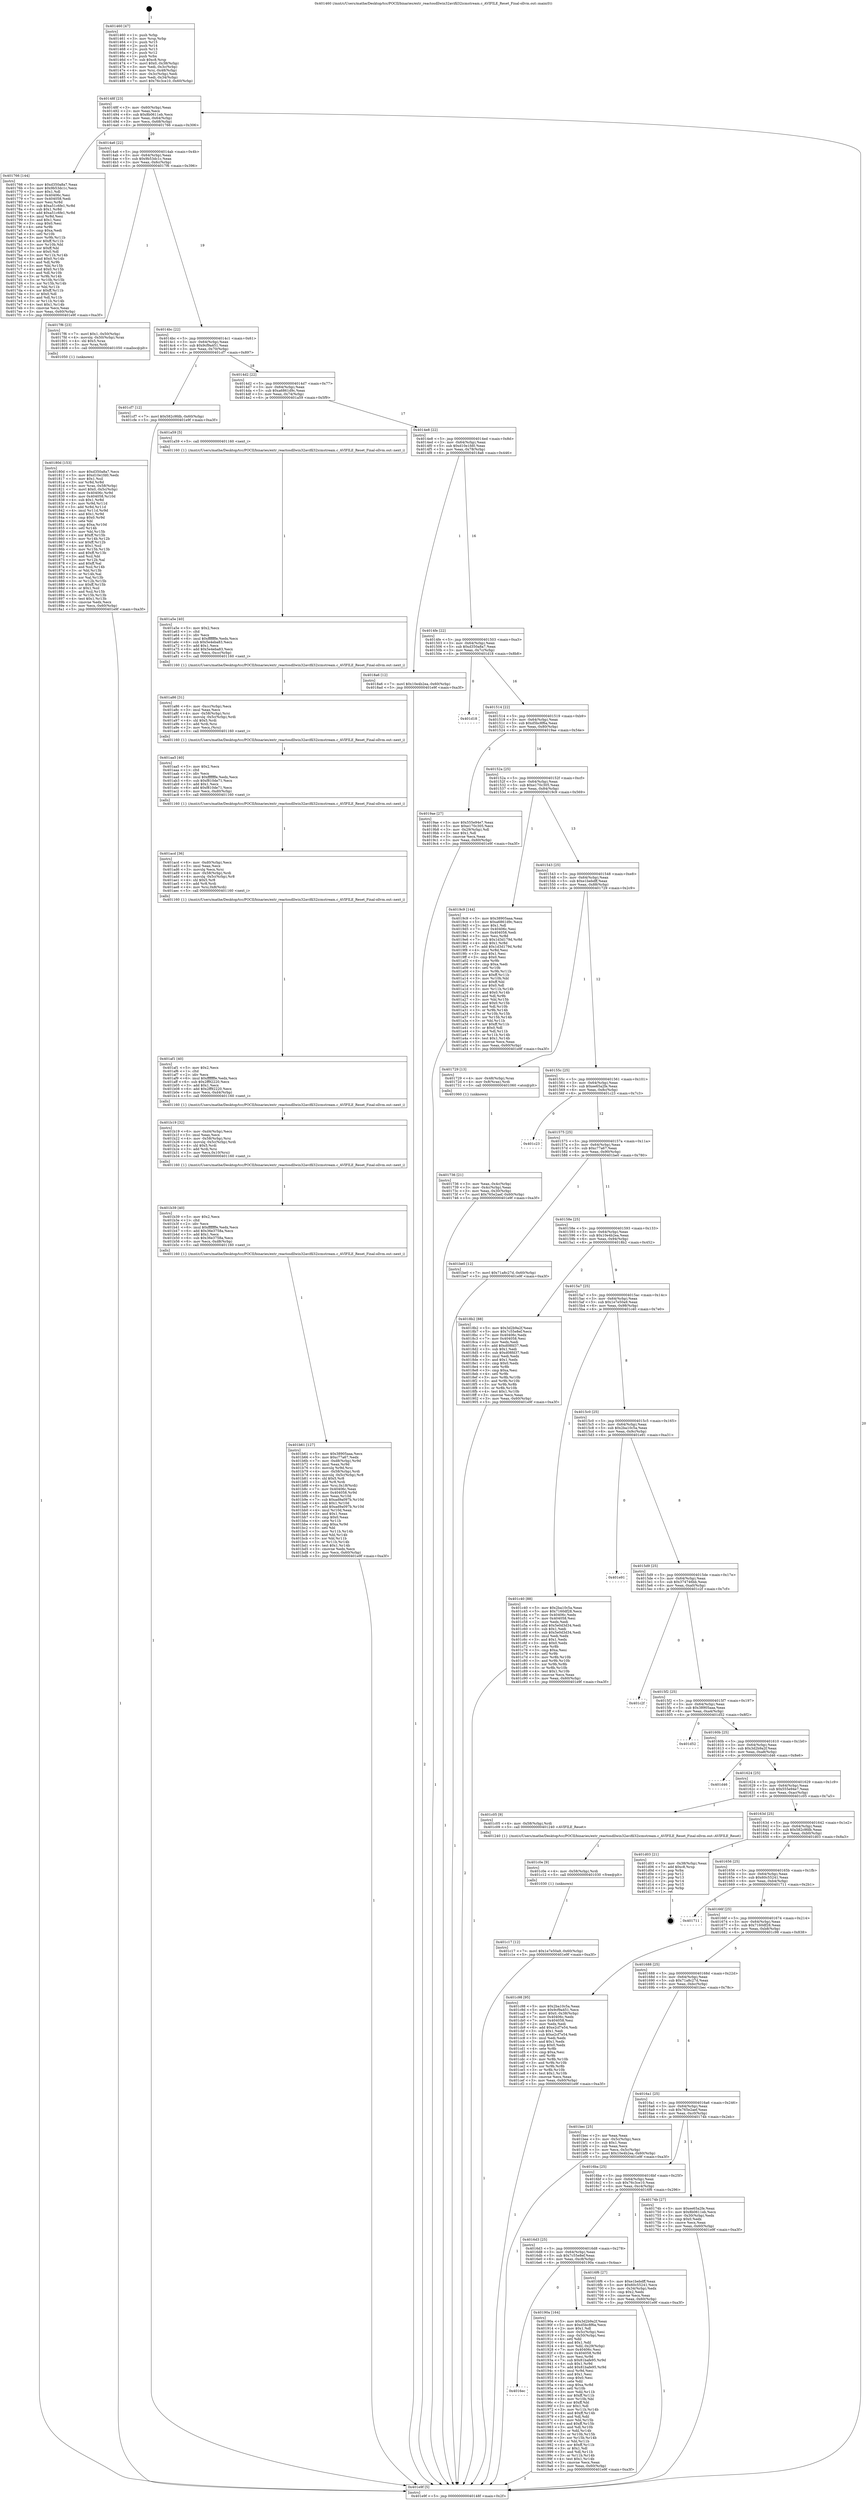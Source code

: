 digraph "0x401460" {
  label = "0x401460 (/mnt/c/Users/mathe/Desktop/tcc/POCII/binaries/extr_reactosdllwin32avifil32icmstream.c_AVIFILE_Reset_Final-ollvm.out::main(0))"
  labelloc = "t"
  node[shape=record]

  Entry [label="",width=0.3,height=0.3,shape=circle,fillcolor=black,style=filled]
  "0x40148f" [label="{
     0x40148f [23]\l
     | [instrs]\l
     &nbsp;&nbsp;0x40148f \<+3\>: mov -0x60(%rbp),%eax\l
     &nbsp;&nbsp;0x401492 \<+2\>: mov %eax,%ecx\l
     &nbsp;&nbsp;0x401494 \<+6\>: sub $0x8b0611eb,%ecx\l
     &nbsp;&nbsp;0x40149a \<+3\>: mov %eax,-0x64(%rbp)\l
     &nbsp;&nbsp;0x40149d \<+3\>: mov %ecx,-0x68(%rbp)\l
     &nbsp;&nbsp;0x4014a0 \<+6\>: je 0000000000401766 \<main+0x306\>\l
  }"]
  "0x401766" [label="{
     0x401766 [144]\l
     | [instrs]\l
     &nbsp;&nbsp;0x401766 \<+5\>: mov $0xd350a8a7,%eax\l
     &nbsp;&nbsp;0x40176b \<+5\>: mov $0x9b53dc1c,%ecx\l
     &nbsp;&nbsp;0x401770 \<+2\>: mov $0x1,%dl\l
     &nbsp;&nbsp;0x401772 \<+7\>: mov 0x40406c,%esi\l
     &nbsp;&nbsp;0x401779 \<+7\>: mov 0x404058,%edi\l
     &nbsp;&nbsp;0x401780 \<+3\>: mov %esi,%r8d\l
     &nbsp;&nbsp;0x401783 \<+7\>: sub $0xa51c6fe1,%r8d\l
     &nbsp;&nbsp;0x40178a \<+4\>: sub $0x1,%r8d\l
     &nbsp;&nbsp;0x40178e \<+7\>: add $0xa51c6fe1,%r8d\l
     &nbsp;&nbsp;0x401795 \<+4\>: imul %r8d,%esi\l
     &nbsp;&nbsp;0x401799 \<+3\>: and $0x1,%esi\l
     &nbsp;&nbsp;0x40179c \<+3\>: cmp $0x0,%esi\l
     &nbsp;&nbsp;0x40179f \<+4\>: sete %r9b\l
     &nbsp;&nbsp;0x4017a3 \<+3\>: cmp $0xa,%edi\l
     &nbsp;&nbsp;0x4017a6 \<+4\>: setl %r10b\l
     &nbsp;&nbsp;0x4017aa \<+3\>: mov %r9b,%r11b\l
     &nbsp;&nbsp;0x4017ad \<+4\>: xor $0xff,%r11b\l
     &nbsp;&nbsp;0x4017b1 \<+3\>: mov %r10b,%bl\l
     &nbsp;&nbsp;0x4017b4 \<+3\>: xor $0xff,%bl\l
     &nbsp;&nbsp;0x4017b7 \<+3\>: xor $0x0,%dl\l
     &nbsp;&nbsp;0x4017ba \<+3\>: mov %r11b,%r14b\l
     &nbsp;&nbsp;0x4017bd \<+4\>: and $0x0,%r14b\l
     &nbsp;&nbsp;0x4017c1 \<+3\>: and %dl,%r9b\l
     &nbsp;&nbsp;0x4017c4 \<+3\>: mov %bl,%r15b\l
     &nbsp;&nbsp;0x4017c7 \<+4\>: and $0x0,%r15b\l
     &nbsp;&nbsp;0x4017cb \<+3\>: and %dl,%r10b\l
     &nbsp;&nbsp;0x4017ce \<+3\>: or %r9b,%r14b\l
     &nbsp;&nbsp;0x4017d1 \<+3\>: or %r10b,%r15b\l
     &nbsp;&nbsp;0x4017d4 \<+3\>: xor %r15b,%r14b\l
     &nbsp;&nbsp;0x4017d7 \<+3\>: or %bl,%r11b\l
     &nbsp;&nbsp;0x4017da \<+4\>: xor $0xff,%r11b\l
     &nbsp;&nbsp;0x4017de \<+3\>: or $0x0,%dl\l
     &nbsp;&nbsp;0x4017e1 \<+3\>: and %dl,%r11b\l
     &nbsp;&nbsp;0x4017e4 \<+3\>: or %r11b,%r14b\l
     &nbsp;&nbsp;0x4017e7 \<+4\>: test $0x1,%r14b\l
     &nbsp;&nbsp;0x4017eb \<+3\>: cmovne %ecx,%eax\l
     &nbsp;&nbsp;0x4017ee \<+3\>: mov %eax,-0x60(%rbp)\l
     &nbsp;&nbsp;0x4017f1 \<+5\>: jmp 0000000000401e9f \<main+0xa3f\>\l
  }"]
  "0x4014a6" [label="{
     0x4014a6 [22]\l
     | [instrs]\l
     &nbsp;&nbsp;0x4014a6 \<+5\>: jmp 00000000004014ab \<main+0x4b\>\l
     &nbsp;&nbsp;0x4014ab \<+3\>: mov -0x64(%rbp),%eax\l
     &nbsp;&nbsp;0x4014ae \<+5\>: sub $0x9b53dc1c,%eax\l
     &nbsp;&nbsp;0x4014b3 \<+3\>: mov %eax,-0x6c(%rbp)\l
     &nbsp;&nbsp;0x4014b6 \<+6\>: je 00000000004017f6 \<main+0x396\>\l
  }"]
  Exit [label="",width=0.3,height=0.3,shape=circle,fillcolor=black,style=filled,peripheries=2]
  "0x4017f6" [label="{
     0x4017f6 [23]\l
     | [instrs]\l
     &nbsp;&nbsp;0x4017f6 \<+7\>: movl $0x1,-0x50(%rbp)\l
     &nbsp;&nbsp;0x4017fd \<+4\>: movslq -0x50(%rbp),%rax\l
     &nbsp;&nbsp;0x401801 \<+4\>: shl $0x5,%rax\l
     &nbsp;&nbsp;0x401805 \<+3\>: mov %rax,%rdi\l
     &nbsp;&nbsp;0x401808 \<+5\>: call 0000000000401050 \<malloc@plt\>\l
     | [calls]\l
     &nbsp;&nbsp;0x401050 \{1\} (unknown)\l
  }"]
  "0x4014bc" [label="{
     0x4014bc [22]\l
     | [instrs]\l
     &nbsp;&nbsp;0x4014bc \<+5\>: jmp 00000000004014c1 \<main+0x61\>\l
     &nbsp;&nbsp;0x4014c1 \<+3\>: mov -0x64(%rbp),%eax\l
     &nbsp;&nbsp;0x4014c4 \<+5\>: sub $0x9cf9a451,%eax\l
     &nbsp;&nbsp;0x4014c9 \<+3\>: mov %eax,-0x70(%rbp)\l
     &nbsp;&nbsp;0x4014cc \<+6\>: je 0000000000401cf7 \<main+0x897\>\l
  }"]
  "0x401c17" [label="{
     0x401c17 [12]\l
     | [instrs]\l
     &nbsp;&nbsp;0x401c17 \<+7\>: movl $0x1e7e50a9,-0x60(%rbp)\l
     &nbsp;&nbsp;0x401c1e \<+5\>: jmp 0000000000401e9f \<main+0xa3f\>\l
  }"]
  "0x401cf7" [label="{
     0x401cf7 [12]\l
     | [instrs]\l
     &nbsp;&nbsp;0x401cf7 \<+7\>: movl $0x582c9fdb,-0x60(%rbp)\l
     &nbsp;&nbsp;0x401cfe \<+5\>: jmp 0000000000401e9f \<main+0xa3f\>\l
  }"]
  "0x4014d2" [label="{
     0x4014d2 [22]\l
     | [instrs]\l
     &nbsp;&nbsp;0x4014d2 \<+5\>: jmp 00000000004014d7 \<main+0x77\>\l
     &nbsp;&nbsp;0x4014d7 \<+3\>: mov -0x64(%rbp),%eax\l
     &nbsp;&nbsp;0x4014da \<+5\>: sub $0xa6861d9c,%eax\l
     &nbsp;&nbsp;0x4014df \<+3\>: mov %eax,-0x74(%rbp)\l
     &nbsp;&nbsp;0x4014e2 \<+6\>: je 0000000000401a59 \<main+0x5f9\>\l
  }"]
  "0x401c0e" [label="{
     0x401c0e [9]\l
     | [instrs]\l
     &nbsp;&nbsp;0x401c0e \<+4\>: mov -0x58(%rbp),%rdi\l
     &nbsp;&nbsp;0x401c12 \<+5\>: call 0000000000401030 \<free@plt\>\l
     | [calls]\l
     &nbsp;&nbsp;0x401030 \{1\} (unknown)\l
  }"]
  "0x401a59" [label="{
     0x401a59 [5]\l
     | [instrs]\l
     &nbsp;&nbsp;0x401a59 \<+5\>: call 0000000000401160 \<next_i\>\l
     | [calls]\l
     &nbsp;&nbsp;0x401160 \{1\} (/mnt/c/Users/mathe/Desktop/tcc/POCII/binaries/extr_reactosdllwin32avifil32icmstream.c_AVIFILE_Reset_Final-ollvm.out::next_i)\l
  }"]
  "0x4014e8" [label="{
     0x4014e8 [22]\l
     | [instrs]\l
     &nbsp;&nbsp;0x4014e8 \<+5\>: jmp 00000000004014ed \<main+0x8d\>\l
     &nbsp;&nbsp;0x4014ed \<+3\>: mov -0x64(%rbp),%eax\l
     &nbsp;&nbsp;0x4014f0 \<+5\>: sub $0xd10e1fd0,%eax\l
     &nbsp;&nbsp;0x4014f5 \<+3\>: mov %eax,-0x78(%rbp)\l
     &nbsp;&nbsp;0x4014f8 \<+6\>: je 00000000004018a6 \<main+0x446\>\l
  }"]
  "0x401b61" [label="{
     0x401b61 [127]\l
     | [instrs]\l
     &nbsp;&nbsp;0x401b61 \<+5\>: mov $0x38905aaa,%ecx\l
     &nbsp;&nbsp;0x401b66 \<+5\>: mov $0xc77a67,%edx\l
     &nbsp;&nbsp;0x401b6b \<+7\>: mov -0xd8(%rbp),%r9d\l
     &nbsp;&nbsp;0x401b72 \<+4\>: imul %eax,%r9d\l
     &nbsp;&nbsp;0x401b76 \<+3\>: movslq %r9d,%rsi\l
     &nbsp;&nbsp;0x401b79 \<+4\>: mov -0x58(%rbp),%rdi\l
     &nbsp;&nbsp;0x401b7d \<+4\>: movslq -0x5c(%rbp),%r8\l
     &nbsp;&nbsp;0x401b81 \<+4\>: shl $0x5,%r8\l
     &nbsp;&nbsp;0x401b85 \<+3\>: add %r8,%rdi\l
     &nbsp;&nbsp;0x401b88 \<+4\>: mov %rsi,0x18(%rdi)\l
     &nbsp;&nbsp;0x401b8c \<+7\>: mov 0x40406c,%eax\l
     &nbsp;&nbsp;0x401b93 \<+8\>: mov 0x404058,%r9d\l
     &nbsp;&nbsp;0x401b9b \<+3\>: mov %eax,%r10d\l
     &nbsp;&nbsp;0x401b9e \<+7\>: sub $0xad9a097b,%r10d\l
     &nbsp;&nbsp;0x401ba5 \<+4\>: sub $0x1,%r10d\l
     &nbsp;&nbsp;0x401ba9 \<+7\>: add $0xad9a097b,%r10d\l
     &nbsp;&nbsp;0x401bb0 \<+4\>: imul %r10d,%eax\l
     &nbsp;&nbsp;0x401bb4 \<+3\>: and $0x1,%eax\l
     &nbsp;&nbsp;0x401bb7 \<+3\>: cmp $0x0,%eax\l
     &nbsp;&nbsp;0x401bba \<+4\>: sete %r11b\l
     &nbsp;&nbsp;0x401bbe \<+4\>: cmp $0xa,%r9d\l
     &nbsp;&nbsp;0x401bc2 \<+3\>: setl %bl\l
     &nbsp;&nbsp;0x401bc5 \<+3\>: mov %r11b,%r14b\l
     &nbsp;&nbsp;0x401bc8 \<+3\>: and %bl,%r14b\l
     &nbsp;&nbsp;0x401bcb \<+3\>: xor %bl,%r11b\l
     &nbsp;&nbsp;0x401bce \<+3\>: or %r11b,%r14b\l
     &nbsp;&nbsp;0x401bd1 \<+4\>: test $0x1,%r14b\l
     &nbsp;&nbsp;0x401bd5 \<+3\>: cmovne %edx,%ecx\l
     &nbsp;&nbsp;0x401bd8 \<+3\>: mov %ecx,-0x60(%rbp)\l
     &nbsp;&nbsp;0x401bdb \<+5\>: jmp 0000000000401e9f \<main+0xa3f\>\l
  }"]
  "0x4018a6" [label="{
     0x4018a6 [12]\l
     | [instrs]\l
     &nbsp;&nbsp;0x4018a6 \<+7\>: movl $0x10e4b2ea,-0x60(%rbp)\l
     &nbsp;&nbsp;0x4018ad \<+5\>: jmp 0000000000401e9f \<main+0xa3f\>\l
  }"]
  "0x4014fe" [label="{
     0x4014fe [22]\l
     | [instrs]\l
     &nbsp;&nbsp;0x4014fe \<+5\>: jmp 0000000000401503 \<main+0xa3\>\l
     &nbsp;&nbsp;0x401503 \<+3\>: mov -0x64(%rbp),%eax\l
     &nbsp;&nbsp;0x401506 \<+5\>: sub $0xd350a8a7,%eax\l
     &nbsp;&nbsp;0x40150b \<+3\>: mov %eax,-0x7c(%rbp)\l
     &nbsp;&nbsp;0x40150e \<+6\>: je 0000000000401d18 \<main+0x8b8\>\l
  }"]
  "0x401b39" [label="{
     0x401b39 [40]\l
     | [instrs]\l
     &nbsp;&nbsp;0x401b39 \<+5\>: mov $0x2,%ecx\l
     &nbsp;&nbsp;0x401b3e \<+1\>: cltd\l
     &nbsp;&nbsp;0x401b3f \<+2\>: idiv %ecx\l
     &nbsp;&nbsp;0x401b41 \<+6\>: imul $0xfffffffe,%edx,%ecx\l
     &nbsp;&nbsp;0x401b47 \<+6\>: add $0x36e3758a,%ecx\l
     &nbsp;&nbsp;0x401b4d \<+3\>: add $0x1,%ecx\l
     &nbsp;&nbsp;0x401b50 \<+6\>: sub $0x36e3758a,%ecx\l
     &nbsp;&nbsp;0x401b56 \<+6\>: mov %ecx,-0xd8(%rbp)\l
     &nbsp;&nbsp;0x401b5c \<+5\>: call 0000000000401160 \<next_i\>\l
     | [calls]\l
     &nbsp;&nbsp;0x401160 \{1\} (/mnt/c/Users/mathe/Desktop/tcc/POCII/binaries/extr_reactosdllwin32avifil32icmstream.c_AVIFILE_Reset_Final-ollvm.out::next_i)\l
  }"]
  "0x401d18" [label="{
     0x401d18\l
  }", style=dashed]
  "0x401514" [label="{
     0x401514 [22]\l
     | [instrs]\l
     &nbsp;&nbsp;0x401514 \<+5\>: jmp 0000000000401519 \<main+0xb9\>\l
     &nbsp;&nbsp;0x401519 \<+3\>: mov -0x64(%rbp),%eax\l
     &nbsp;&nbsp;0x40151c \<+5\>: sub $0xd5bc8f6a,%eax\l
     &nbsp;&nbsp;0x401521 \<+3\>: mov %eax,-0x80(%rbp)\l
     &nbsp;&nbsp;0x401524 \<+6\>: je 00000000004019ae \<main+0x54e\>\l
  }"]
  "0x401b19" [label="{
     0x401b19 [32]\l
     | [instrs]\l
     &nbsp;&nbsp;0x401b19 \<+6\>: mov -0xd4(%rbp),%ecx\l
     &nbsp;&nbsp;0x401b1f \<+3\>: imul %eax,%ecx\l
     &nbsp;&nbsp;0x401b22 \<+4\>: mov -0x58(%rbp),%rsi\l
     &nbsp;&nbsp;0x401b26 \<+4\>: movslq -0x5c(%rbp),%rdi\l
     &nbsp;&nbsp;0x401b2a \<+4\>: shl $0x5,%rdi\l
     &nbsp;&nbsp;0x401b2e \<+3\>: add %rdi,%rsi\l
     &nbsp;&nbsp;0x401b31 \<+3\>: mov %ecx,0x10(%rsi)\l
     &nbsp;&nbsp;0x401b34 \<+5\>: call 0000000000401160 \<next_i\>\l
     | [calls]\l
     &nbsp;&nbsp;0x401160 \{1\} (/mnt/c/Users/mathe/Desktop/tcc/POCII/binaries/extr_reactosdllwin32avifil32icmstream.c_AVIFILE_Reset_Final-ollvm.out::next_i)\l
  }"]
  "0x4019ae" [label="{
     0x4019ae [27]\l
     | [instrs]\l
     &nbsp;&nbsp;0x4019ae \<+5\>: mov $0x555e94e7,%eax\l
     &nbsp;&nbsp;0x4019b3 \<+5\>: mov $0xe170c305,%ecx\l
     &nbsp;&nbsp;0x4019b8 \<+3\>: mov -0x29(%rbp),%dl\l
     &nbsp;&nbsp;0x4019bb \<+3\>: test $0x1,%dl\l
     &nbsp;&nbsp;0x4019be \<+3\>: cmovne %ecx,%eax\l
     &nbsp;&nbsp;0x4019c1 \<+3\>: mov %eax,-0x60(%rbp)\l
     &nbsp;&nbsp;0x4019c4 \<+5\>: jmp 0000000000401e9f \<main+0xa3f\>\l
  }"]
  "0x40152a" [label="{
     0x40152a [25]\l
     | [instrs]\l
     &nbsp;&nbsp;0x40152a \<+5\>: jmp 000000000040152f \<main+0xcf\>\l
     &nbsp;&nbsp;0x40152f \<+3\>: mov -0x64(%rbp),%eax\l
     &nbsp;&nbsp;0x401532 \<+5\>: sub $0xe170c305,%eax\l
     &nbsp;&nbsp;0x401537 \<+6\>: mov %eax,-0x84(%rbp)\l
     &nbsp;&nbsp;0x40153d \<+6\>: je 00000000004019c9 \<main+0x569\>\l
  }"]
  "0x401af1" [label="{
     0x401af1 [40]\l
     | [instrs]\l
     &nbsp;&nbsp;0x401af1 \<+5\>: mov $0x2,%ecx\l
     &nbsp;&nbsp;0x401af6 \<+1\>: cltd\l
     &nbsp;&nbsp;0x401af7 \<+2\>: idiv %ecx\l
     &nbsp;&nbsp;0x401af9 \<+6\>: imul $0xfffffffe,%edx,%ecx\l
     &nbsp;&nbsp;0x401aff \<+6\>: sub $0x2ff92220,%ecx\l
     &nbsp;&nbsp;0x401b05 \<+3\>: add $0x1,%ecx\l
     &nbsp;&nbsp;0x401b08 \<+6\>: add $0x2ff92220,%ecx\l
     &nbsp;&nbsp;0x401b0e \<+6\>: mov %ecx,-0xd4(%rbp)\l
     &nbsp;&nbsp;0x401b14 \<+5\>: call 0000000000401160 \<next_i\>\l
     | [calls]\l
     &nbsp;&nbsp;0x401160 \{1\} (/mnt/c/Users/mathe/Desktop/tcc/POCII/binaries/extr_reactosdllwin32avifil32icmstream.c_AVIFILE_Reset_Final-ollvm.out::next_i)\l
  }"]
  "0x4019c9" [label="{
     0x4019c9 [144]\l
     | [instrs]\l
     &nbsp;&nbsp;0x4019c9 \<+5\>: mov $0x38905aaa,%eax\l
     &nbsp;&nbsp;0x4019ce \<+5\>: mov $0xa6861d9c,%ecx\l
     &nbsp;&nbsp;0x4019d3 \<+2\>: mov $0x1,%dl\l
     &nbsp;&nbsp;0x4019d5 \<+7\>: mov 0x40406c,%esi\l
     &nbsp;&nbsp;0x4019dc \<+7\>: mov 0x404058,%edi\l
     &nbsp;&nbsp;0x4019e3 \<+3\>: mov %esi,%r8d\l
     &nbsp;&nbsp;0x4019e6 \<+7\>: sub $0x1d3d179d,%r8d\l
     &nbsp;&nbsp;0x4019ed \<+4\>: sub $0x1,%r8d\l
     &nbsp;&nbsp;0x4019f1 \<+7\>: add $0x1d3d179d,%r8d\l
     &nbsp;&nbsp;0x4019f8 \<+4\>: imul %r8d,%esi\l
     &nbsp;&nbsp;0x4019fc \<+3\>: and $0x1,%esi\l
     &nbsp;&nbsp;0x4019ff \<+3\>: cmp $0x0,%esi\l
     &nbsp;&nbsp;0x401a02 \<+4\>: sete %r9b\l
     &nbsp;&nbsp;0x401a06 \<+3\>: cmp $0xa,%edi\l
     &nbsp;&nbsp;0x401a09 \<+4\>: setl %r10b\l
     &nbsp;&nbsp;0x401a0d \<+3\>: mov %r9b,%r11b\l
     &nbsp;&nbsp;0x401a10 \<+4\>: xor $0xff,%r11b\l
     &nbsp;&nbsp;0x401a14 \<+3\>: mov %r10b,%bl\l
     &nbsp;&nbsp;0x401a17 \<+3\>: xor $0xff,%bl\l
     &nbsp;&nbsp;0x401a1a \<+3\>: xor $0x0,%dl\l
     &nbsp;&nbsp;0x401a1d \<+3\>: mov %r11b,%r14b\l
     &nbsp;&nbsp;0x401a20 \<+4\>: and $0x0,%r14b\l
     &nbsp;&nbsp;0x401a24 \<+3\>: and %dl,%r9b\l
     &nbsp;&nbsp;0x401a27 \<+3\>: mov %bl,%r15b\l
     &nbsp;&nbsp;0x401a2a \<+4\>: and $0x0,%r15b\l
     &nbsp;&nbsp;0x401a2e \<+3\>: and %dl,%r10b\l
     &nbsp;&nbsp;0x401a31 \<+3\>: or %r9b,%r14b\l
     &nbsp;&nbsp;0x401a34 \<+3\>: or %r10b,%r15b\l
     &nbsp;&nbsp;0x401a37 \<+3\>: xor %r15b,%r14b\l
     &nbsp;&nbsp;0x401a3a \<+3\>: or %bl,%r11b\l
     &nbsp;&nbsp;0x401a3d \<+4\>: xor $0xff,%r11b\l
     &nbsp;&nbsp;0x401a41 \<+3\>: or $0x0,%dl\l
     &nbsp;&nbsp;0x401a44 \<+3\>: and %dl,%r11b\l
     &nbsp;&nbsp;0x401a47 \<+3\>: or %r11b,%r14b\l
     &nbsp;&nbsp;0x401a4a \<+4\>: test $0x1,%r14b\l
     &nbsp;&nbsp;0x401a4e \<+3\>: cmovne %ecx,%eax\l
     &nbsp;&nbsp;0x401a51 \<+3\>: mov %eax,-0x60(%rbp)\l
     &nbsp;&nbsp;0x401a54 \<+5\>: jmp 0000000000401e9f \<main+0xa3f\>\l
  }"]
  "0x401543" [label="{
     0x401543 [25]\l
     | [instrs]\l
     &nbsp;&nbsp;0x401543 \<+5\>: jmp 0000000000401548 \<main+0xe8\>\l
     &nbsp;&nbsp;0x401548 \<+3\>: mov -0x64(%rbp),%eax\l
     &nbsp;&nbsp;0x40154b \<+5\>: sub $0xe1bebdff,%eax\l
     &nbsp;&nbsp;0x401550 \<+6\>: mov %eax,-0x88(%rbp)\l
     &nbsp;&nbsp;0x401556 \<+6\>: je 0000000000401729 \<main+0x2c9\>\l
  }"]
  "0x401acd" [label="{
     0x401acd [36]\l
     | [instrs]\l
     &nbsp;&nbsp;0x401acd \<+6\>: mov -0xd0(%rbp),%ecx\l
     &nbsp;&nbsp;0x401ad3 \<+3\>: imul %eax,%ecx\l
     &nbsp;&nbsp;0x401ad6 \<+3\>: movslq %ecx,%rsi\l
     &nbsp;&nbsp;0x401ad9 \<+4\>: mov -0x58(%rbp),%rdi\l
     &nbsp;&nbsp;0x401add \<+4\>: movslq -0x5c(%rbp),%r8\l
     &nbsp;&nbsp;0x401ae1 \<+4\>: shl $0x5,%r8\l
     &nbsp;&nbsp;0x401ae5 \<+3\>: add %r8,%rdi\l
     &nbsp;&nbsp;0x401ae8 \<+4\>: mov %rsi,0x8(%rdi)\l
     &nbsp;&nbsp;0x401aec \<+5\>: call 0000000000401160 \<next_i\>\l
     | [calls]\l
     &nbsp;&nbsp;0x401160 \{1\} (/mnt/c/Users/mathe/Desktop/tcc/POCII/binaries/extr_reactosdllwin32avifil32icmstream.c_AVIFILE_Reset_Final-ollvm.out::next_i)\l
  }"]
  "0x401729" [label="{
     0x401729 [13]\l
     | [instrs]\l
     &nbsp;&nbsp;0x401729 \<+4\>: mov -0x48(%rbp),%rax\l
     &nbsp;&nbsp;0x40172d \<+4\>: mov 0x8(%rax),%rdi\l
     &nbsp;&nbsp;0x401731 \<+5\>: call 0000000000401060 \<atoi@plt\>\l
     | [calls]\l
     &nbsp;&nbsp;0x401060 \{1\} (unknown)\l
  }"]
  "0x40155c" [label="{
     0x40155c [25]\l
     | [instrs]\l
     &nbsp;&nbsp;0x40155c \<+5\>: jmp 0000000000401561 \<main+0x101\>\l
     &nbsp;&nbsp;0x401561 \<+3\>: mov -0x64(%rbp),%eax\l
     &nbsp;&nbsp;0x401564 \<+5\>: sub $0xee65a2fe,%eax\l
     &nbsp;&nbsp;0x401569 \<+6\>: mov %eax,-0x8c(%rbp)\l
     &nbsp;&nbsp;0x40156f \<+6\>: je 0000000000401c23 \<main+0x7c3\>\l
  }"]
  "0x401aa5" [label="{
     0x401aa5 [40]\l
     | [instrs]\l
     &nbsp;&nbsp;0x401aa5 \<+5\>: mov $0x2,%ecx\l
     &nbsp;&nbsp;0x401aaa \<+1\>: cltd\l
     &nbsp;&nbsp;0x401aab \<+2\>: idiv %ecx\l
     &nbsp;&nbsp;0x401aad \<+6\>: imul $0xfffffffe,%edx,%ecx\l
     &nbsp;&nbsp;0x401ab3 \<+6\>: sub $0xf810de71,%ecx\l
     &nbsp;&nbsp;0x401ab9 \<+3\>: add $0x1,%ecx\l
     &nbsp;&nbsp;0x401abc \<+6\>: add $0xf810de71,%ecx\l
     &nbsp;&nbsp;0x401ac2 \<+6\>: mov %ecx,-0xd0(%rbp)\l
     &nbsp;&nbsp;0x401ac8 \<+5\>: call 0000000000401160 \<next_i\>\l
     | [calls]\l
     &nbsp;&nbsp;0x401160 \{1\} (/mnt/c/Users/mathe/Desktop/tcc/POCII/binaries/extr_reactosdllwin32avifil32icmstream.c_AVIFILE_Reset_Final-ollvm.out::next_i)\l
  }"]
  "0x401c23" [label="{
     0x401c23\l
  }", style=dashed]
  "0x401575" [label="{
     0x401575 [25]\l
     | [instrs]\l
     &nbsp;&nbsp;0x401575 \<+5\>: jmp 000000000040157a \<main+0x11a\>\l
     &nbsp;&nbsp;0x40157a \<+3\>: mov -0x64(%rbp),%eax\l
     &nbsp;&nbsp;0x40157d \<+5\>: sub $0xc77a67,%eax\l
     &nbsp;&nbsp;0x401582 \<+6\>: mov %eax,-0x90(%rbp)\l
     &nbsp;&nbsp;0x401588 \<+6\>: je 0000000000401be0 \<main+0x780\>\l
  }"]
  "0x401a86" [label="{
     0x401a86 [31]\l
     | [instrs]\l
     &nbsp;&nbsp;0x401a86 \<+6\>: mov -0xcc(%rbp),%ecx\l
     &nbsp;&nbsp;0x401a8c \<+3\>: imul %eax,%ecx\l
     &nbsp;&nbsp;0x401a8f \<+4\>: mov -0x58(%rbp),%rsi\l
     &nbsp;&nbsp;0x401a93 \<+4\>: movslq -0x5c(%rbp),%rdi\l
     &nbsp;&nbsp;0x401a97 \<+4\>: shl $0x5,%rdi\l
     &nbsp;&nbsp;0x401a9b \<+3\>: add %rdi,%rsi\l
     &nbsp;&nbsp;0x401a9e \<+2\>: mov %ecx,(%rsi)\l
     &nbsp;&nbsp;0x401aa0 \<+5\>: call 0000000000401160 \<next_i\>\l
     | [calls]\l
     &nbsp;&nbsp;0x401160 \{1\} (/mnt/c/Users/mathe/Desktop/tcc/POCII/binaries/extr_reactosdllwin32avifil32icmstream.c_AVIFILE_Reset_Final-ollvm.out::next_i)\l
  }"]
  "0x401be0" [label="{
     0x401be0 [12]\l
     | [instrs]\l
     &nbsp;&nbsp;0x401be0 \<+7\>: movl $0x71a8c27d,-0x60(%rbp)\l
     &nbsp;&nbsp;0x401be7 \<+5\>: jmp 0000000000401e9f \<main+0xa3f\>\l
  }"]
  "0x40158e" [label="{
     0x40158e [25]\l
     | [instrs]\l
     &nbsp;&nbsp;0x40158e \<+5\>: jmp 0000000000401593 \<main+0x133\>\l
     &nbsp;&nbsp;0x401593 \<+3\>: mov -0x64(%rbp),%eax\l
     &nbsp;&nbsp;0x401596 \<+5\>: sub $0x10e4b2ea,%eax\l
     &nbsp;&nbsp;0x40159b \<+6\>: mov %eax,-0x94(%rbp)\l
     &nbsp;&nbsp;0x4015a1 \<+6\>: je 00000000004018b2 \<main+0x452\>\l
  }"]
  "0x401a5e" [label="{
     0x401a5e [40]\l
     | [instrs]\l
     &nbsp;&nbsp;0x401a5e \<+5\>: mov $0x2,%ecx\l
     &nbsp;&nbsp;0x401a63 \<+1\>: cltd\l
     &nbsp;&nbsp;0x401a64 \<+2\>: idiv %ecx\l
     &nbsp;&nbsp;0x401a66 \<+6\>: imul $0xfffffffe,%edx,%ecx\l
     &nbsp;&nbsp;0x401a6c \<+6\>: sub $0x5e4eba83,%ecx\l
     &nbsp;&nbsp;0x401a72 \<+3\>: add $0x1,%ecx\l
     &nbsp;&nbsp;0x401a75 \<+6\>: add $0x5e4eba83,%ecx\l
     &nbsp;&nbsp;0x401a7b \<+6\>: mov %ecx,-0xcc(%rbp)\l
     &nbsp;&nbsp;0x401a81 \<+5\>: call 0000000000401160 \<next_i\>\l
     | [calls]\l
     &nbsp;&nbsp;0x401160 \{1\} (/mnt/c/Users/mathe/Desktop/tcc/POCII/binaries/extr_reactosdllwin32avifil32icmstream.c_AVIFILE_Reset_Final-ollvm.out::next_i)\l
  }"]
  "0x4018b2" [label="{
     0x4018b2 [88]\l
     | [instrs]\l
     &nbsp;&nbsp;0x4018b2 \<+5\>: mov $0x3d2b9a2f,%eax\l
     &nbsp;&nbsp;0x4018b7 \<+5\>: mov $0x7c55e8ef,%ecx\l
     &nbsp;&nbsp;0x4018bc \<+7\>: mov 0x40406c,%edx\l
     &nbsp;&nbsp;0x4018c3 \<+7\>: mov 0x404058,%esi\l
     &nbsp;&nbsp;0x4018ca \<+2\>: mov %edx,%edi\l
     &nbsp;&nbsp;0x4018cc \<+6\>: add $0xd08fd37,%edi\l
     &nbsp;&nbsp;0x4018d2 \<+3\>: sub $0x1,%edi\l
     &nbsp;&nbsp;0x4018d5 \<+6\>: sub $0xd08fd37,%edi\l
     &nbsp;&nbsp;0x4018db \<+3\>: imul %edi,%edx\l
     &nbsp;&nbsp;0x4018de \<+3\>: and $0x1,%edx\l
     &nbsp;&nbsp;0x4018e1 \<+3\>: cmp $0x0,%edx\l
     &nbsp;&nbsp;0x4018e4 \<+4\>: sete %r8b\l
     &nbsp;&nbsp;0x4018e8 \<+3\>: cmp $0xa,%esi\l
     &nbsp;&nbsp;0x4018eb \<+4\>: setl %r9b\l
     &nbsp;&nbsp;0x4018ef \<+3\>: mov %r8b,%r10b\l
     &nbsp;&nbsp;0x4018f2 \<+3\>: and %r9b,%r10b\l
     &nbsp;&nbsp;0x4018f5 \<+3\>: xor %r9b,%r8b\l
     &nbsp;&nbsp;0x4018f8 \<+3\>: or %r8b,%r10b\l
     &nbsp;&nbsp;0x4018fb \<+4\>: test $0x1,%r10b\l
     &nbsp;&nbsp;0x4018ff \<+3\>: cmovne %ecx,%eax\l
     &nbsp;&nbsp;0x401902 \<+3\>: mov %eax,-0x60(%rbp)\l
     &nbsp;&nbsp;0x401905 \<+5\>: jmp 0000000000401e9f \<main+0xa3f\>\l
  }"]
  "0x4015a7" [label="{
     0x4015a7 [25]\l
     | [instrs]\l
     &nbsp;&nbsp;0x4015a7 \<+5\>: jmp 00000000004015ac \<main+0x14c\>\l
     &nbsp;&nbsp;0x4015ac \<+3\>: mov -0x64(%rbp),%eax\l
     &nbsp;&nbsp;0x4015af \<+5\>: sub $0x1e7e50a9,%eax\l
     &nbsp;&nbsp;0x4015b4 \<+6\>: mov %eax,-0x98(%rbp)\l
     &nbsp;&nbsp;0x4015ba \<+6\>: je 0000000000401c40 \<main+0x7e0\>\l
  }"]
  "0x4016ec" [label="{
     0x4016ec\l
  }", style=dashed]
  "0x401c40" [label="{
     0x401c40 [88]\l
     | [instrs]\l
     &nbsp;&nbsp;0x401c40 \<+5\>: mov $0x2ba10c5a,%eax\l
     &nbsp;&nbsp;0x401c45 \<+5\>: mov $0x7160df28,%ecx\l
     &nbsp;&nbsp;0x401c4a \<+7\>: mov 0x40406c,%edx\l
     &nbsp;&nbsp;0x401c51 \<+7\>: mov 0x404058,%esi\l
     &nbsp;&nbsp;0x401c58 \<+2\>: mov %edx,%edi\l
     &nbsp;&nbsp;0x401c5a \<+6\>: add $0x5e0d3d34,%edi\l
     &nbsp;&nbsp;0x401c60 \<+3\>: sub $0x1,%edi\l
     &nbsp;&nbsp;0x401c63 \<+6\>: sub $0x5e0d3d34,%edi\l
     &nbsp;&nbsp;0x401c69 \<+3\>: imul %edi,%edx\l
     &nbsp;&nbsp;0x401c6c \<+3\>: and $0x1,%edx\l
     &nbsp;&nbsp;0x401c6f \<+3\>: cmp $0x0,%edx\l
     &nbsp;&nbsp;0x401c72 \<+4\>: sete %r8b\l
     &nbsp;&nbsp;0x401c76 \<+3\>: cmp $0xa,%esi\l
     &nbsp;&nbsp;0x401c79 \<+4\>: setl %r9b\l
     &nbsp;&nbsp;0x401c7d \<+3\>: mov %r8b,%r10b\l
     &nbsp;&nbsp;0x401c80 \<+3\>: and %r9b,%r10b\l
     &nbsp;&nbsp;0x401c83 \<+3\>: xor %r9b,%r8b\l
     &nbsp;&nbsp;0x401c86 \<+3\>: or %r8b,%r10b\l
     &nbsp;&nbsp;0x401c89 \<+4\>: test $0x1,%r10b\l
     &nbsp;&nbsp;0x401c8d \<+3\>: cmovne %ecx,%eax\l
     &nbsp;&nbsp;0x401c90 \<+3\>: mov %eax,-0x60(%rbp)\l
     &nbsp;&nbsp;0x401c93 \<+5\>: jmp 0000000000401e9f \<main+0xa3f\>\l
  }"]
  "0x4015c0" [label="{
     0x4015c0 [25]\l
     | [instrs]\l
     &nbsp;&nbsp;0x4015c0 \<+5\>: jmp 00000000004015c5 \<main+0x165\>\l
     &nbsp;&nbsp;0x4015c5 \<+3\>: mov -0x64(%rbp),%eax\l
     &nbsp;&nbsp;0x4015c8 \<+5\>: sub $0x2ba10c5a,%eax\l
     &nbsp;&nbsp;0x4015cd \<+6\>: mov %eax,-0x9c(%rbp)\l
     &nbsp;&nbsp;0x4015d3 \<+6\>: je 0000000000401e91 \<main+0xa31\>\l
  }"]
  "0x40190a" [label="{
     0x40190a [164]\l
     | [instrs]\l
     &nbsp;&nbsp;0x40190a \<+5\>: mov $0x3d2b9a2f,%eax\l
     &nbsp;&nbsp;0x40190f \<+5\>: mov $0xd5bc8f6a,%ecx\l
     &nbsp;&nbsp;0x401914 \<+2\>: mov $0x1,%dl\l
     &nbsp;&nbsp;0x401916 \<+3\>: mov -0x5c(%rbp),%esi\l
     &nbsp;&nbsp;0x401919 \<+3\>: cmp -0x50(%rbp),%esi\l
     &nbsp;&nbsp;0x40191c \<+4\>: setl %dil\l
     &nbsp;&nbsp;0x401920 \<+4\>: and $0x1,%dil\l
     &nbsp;&nbsp;0x401924 \<+4\>: mov %dil,-0x29(%rbp)\l
     &nbsp;&nbsp;0x401928 \<+7\>: mov 0x40406c,%esi\l
     &nbsp;&nbsp;0x40192f \<+8\>: mov 0x404058,%r8d\l
     &nbsp;&nbsp;0x401937 \<+3\>: mov %esi,%r9d\l
     &nbsp;&nbsp;0x40193a \<+7\>: sub $0x81bafe95,%r9d\l
     &nbsp;&nbsp;0x401941 \<+4\>: sub $0x1,%r9d\l
     &nbsp;&nbsp;0x401945 \<+7\>: add $0x81bafe95,%r9d\l
     &nbsp;&nbsp;0x40194c \<+4\>: imul %r9d,%esi\l
     &nbsp;&nbsp;0x401950 \<+3\>: and $0x1,%esi\l
     &nbsp;&nbsp;0x401953 \<+3\>: cmp $0x0,%esi\l
     &nbsp;&nbsp;0x401956 \<+4\>: sete %dil\l
     &nbsp;&nbsp;0x40195a \<+4\>: cmp $0xa,%r8d\l
     &nbsp;&nbsp;0x40195e \<+4\>: setl %r10b\l
     &nbsp;&nbsp;0x401962 \<+3\>: mov %dil,%r11b\l
     &nbsp;&nbsp;0x401965 \<+4\>: xor $0xff,%r11b\l
     &nbsp;&nbsp;0x401969 \<+3\>: mov %r10b,%bl\l
     &nbsp;&nbsp;0x40196c \<+3\>: xor $0xff,%bl\l
     &nbsp;&nbsp;0x40196f \<+3\>: xor $0x1,%dl\l
     &nbsp;&nbsp;0x401972 \<+3\>: mov %r11b,%r14b\l
     &nbsp;&nbsp;0x401975 \<+4\>: and $0xff,%r14b\l
     &nbsp;&nbsp;0x401979 \<+3\>: and %dl,%dil\l
     &nbsp;&nbsp;0x40197c \<+3\>: mov %bl,%r15b\l
     &nbsp;&nbsp;0x40197f \<+4\>: and $0xff,%r15b\l
     &nbsp;&nbsp;0x401983 \<+3\>: and %dl,%r10b\l
     &nbsp;&nbsp;0x401986 \<+3\>: or %dil,%r14b\l
     &nbsp;&nbsp;0x401989 \<+3\>: or %r10b,%r15b\l
     &nbsp;&nbsp;0x40198c \<+3\>: xor %r15b,%r14b\l
     &nbsp;&nbsp;0x40198f \<+3\>: or %bl,%r11b\l
     &nbsp;&nbsp;0x401992 \<+4\>: xor $0xff,%r11b\l
     &nbsp;&nbsp;0x401996 \<+3\>: or $0x1,%dl\l
     &nbsp;&nbsp;0x401999 \<+3\>: and %dl,%r11b\l
     &nbsp;&nbsp;0x40199c \<+3\>: or %r11b,%r14b\l
     &nbsp;&nbsp;0x40199f \<+4\>: test $0x1,%r14b\l
     &nbsp;&nbsp;0x4019a3 \<+3\>: cmovne %ecx,%eax\l
     &nbsp;&nbsp;0x4019a6 \<+3\>: mov %eax,-0x60(%rbp)\l
     &nbsp;&nbsp;0x4019a9 \<+5\>: jmp 0000000000401e9f \<main+0xa3f\>\l
  }"]
  "0x401e91" [label="{
     0x401e91\l
  }", style=dashed]
  "0x4015d9" [label="{
     0x4015d9 [25]\l
     | [instrs]\l
     &nbsp;&nbsp;0x4015d9 \<+5\>: jmp 00000000004015de \<main+0x17e\>\l
     &nbsp;&nbsp;0x4015de \<+3\>: mov -0x64(%rbp),%eax\l
     &nbsp;&nbsp;0x4015e1 \<+5\>: sub $0x374746bb,%eax\l
     &nbsp;&nbsp;0x4015e6 \<+6\>: mov %eax,-0xa0(%rbp)\l
     &nbsp;&nbsp;0x4015ec \<+6\>: je 0000000000401c2f \<main+0x7cf\>\l
  }"]
  "0x40180d" [label="{
     0x40180d [153]\l
     | [instrs]\l
     &nbsp;&nbsp;0x40180d \<+5\>: mov $0xd350a8a7,%ecx\l
     &nbsp;&nbsp;0x401812 \<+5\>: mov $0xd10e1fd0,%edx\l
     &nbsp;&nbsp;0x401817 \<+3\>: mov $0x1,%sil\l
     &nbsp;&nbsp;0x40181a \<+3\>: xor %r8d,%r8d\l
     &nbsp;&nbsp;0x40181d \<+4\>: mov %rax,-0x58(%rbp)\l
     &nbsp;&nbsp;0x401821 \<+7\>: movl $0x0,-0x5c(%rbp)\l
     &nbsp;&nbsp;0x401828 \<+8\>: mov 0x40406c,%r9d\l
     &nbsp;&nbsp;0x401830 \<+8\>: mov 0x404058,%r10d\l
     &nbsp;&nbsp;0x401838 \<+4\>: sub $0x1,%r8d\l
     &nbsp;&nbsp;0x40183c \<+3\>: mov %r9d,%r11d\l
     &nbsp;&nbsp;0x40183f \<+3\>: add %r8d,%r11d\l
     &nbsp;&nbsp;0x401842 \<+4\>: imul %r11d,%r9d\l
     &nbsp;&nbsp;0x401846 \<+4\>: and $0x1,%r9d\l
     &nbsp;&nbsp;0x40184a \<+4\>: cmp $0x0,%r9d\l
     &nbsp;&nbsp;0x40184e \<+3\>: sete %bl\l
     &nbsp;&nbsp;0x401851 \<+4\>: cmp $0xa,%r10d\l
     &nbsp;&nbsp;0x401855 \<+4\>: setl %r14b\l
     &nbsp;&nbsp;0x401859 \<+3\>: mov %bl,%r15b\l
     &nbsp;&nbsp;0x40185c \<+4\>: xor $0xff,%r15b\l
     &nbsp;&nbsp;0x401860 \<+3\>: mov %r14b,%r12b\l
     &nbsp;&nbsp;0x401863 \<+4\>: xor $0xff,%r12b\l
     &nbsp;&nbsp;0x401867 \<+4\>: xor $0x1,%sil\l
     &nbsp;&nbsp;0x40186b \<+3\>: mov %r15b,%r13b\l
     &nbsp;&nbsp;0x40186e \<+4\>: and $0xff,%r13b\l
     &nbsp;&nbsp;0x401872 \<+3\>: and %sil,%bl\l
     &nbsp;&nbsp;0x401875 \<+3\>: mov %r12b,%al\l
     &nbsp;&nbsp;0x401878 \<+2\>: and $0xff,%al\l
     &nbsp;&nbsp;0x40187a \<+3\>: and %sil,%r14b\l
     &nbsp;&nbsp;0x40187d \<+3\>: or %bl,%r13b\l
     &nbsp;&nbsp;0x401880 \<+3\>: or %r14b,%al\l
     &nbsp;&nbsp;0x401883 \<+3\>: xor %al,%r13b\l
     &nbsp;&nbsp;0x401886 \<+3\>: or %r12b,%r15b\l
     &nbsp;&nbsp;0x401889 \<+4\>: xor $0xff,%r15b\l
     &nbsp;&nbsp;0x40188d \<+4\>: or $0x1,%sil\l
     &nbsp;&nbsp;0x401891 \<+3\>: and %sil,%r15b\l
     &nbsp;&nbsp;0x401894 \<+3\>: or %r15b,%r13b\l
     &nbsp;&nbsp;0x401897 \<+4\>: test $0x1,%r13b\l
     &nbsp;&nbsp;0x40189b \<+3\>: cmovne %edx,%ecx\l
     &nbsp;&nbsp;0x40189e \<+3\>: mov %ecx,-0x60(%rbp)\l
     &nbsp;&nbsp;0x4018a1 \<+5\>: jmp 0000000000401e9f \<main+0xa3f\>\l
  }"]
  "0x401c2f" [label="{
     0x401c2f\l
  }", style=dashed]
  "0x4015f2" [label="{
     0x4015f2 [25]\l
     | [instrs]\l
     &nbsp;&nbsp;0x4015f2 \<+5\>: jmp 00000000004015f7 \<main+0x197\>\l
     &nbsp;&nbsp;0x4015f7 \<+3\>: mov -0x64(%rbp),%eax\l
     &nbsp;&nbsp;0x4015fa \<+5\>: sub $0x38905aaa,%eax\l
     &nbsp;&nbsp;0x4015ff \<+6\>: mov %eax,-0xa4(%rbp)\l
     &nbsp;&nbsp;0x401605 \<+6\>: je 0000000000401d52 \<main+0x8f2\>\l
  }"]
  "0x401736" [label="{
     0x401736 [21]\l
     | [instrs]\l
     &nbsp;&nbsp;0x401736 \<+3\>: mov %eax,-0x4c(%rbp)\l
     &nbsp;&nbsp;0x401739 \<+3\>: mov -0x4c(%rbp),%eax\l
     &nbsp;&nbsp;0x40173c \<+3\>: mov %eax,-0x30(%rbp)\l
     &nbsp;&nbsp;0x40173f \<+7\>: movl $0x765e2aef,-0x60(%rbp)\l
     &nbsp;&nbsp;0x401746 \<+5\>: jmp 0000000000401e9f \<main+0xa3f\>\l
  }"]
  "0x401d52" [label="{
     0x401d52\l
  }", style=dashed]
  "0x40160b" [label="{
     0x40160b [25]\l
     | [instrs]\l
     &nbsp;&nbsp;0x40160b \<+5\>: jmp 0000000000401610 \<main+0x1b0\>\l
     &nbsp;&nbsp;0x401610 \<+3\>: mov -0x64(%rbp),%eax\l
     &nbsp;&nbsp;0x401613 \<+5\>: sub $0x3d2b9a2f,%eax\l
     &nbsp;&nbsp;0x401618 \<+6\>: mov %eax,-0xa8(%rbp)\l
     &nbsp;&nbsp;0x40161e \<+6\>: je 0000000000401d46 \<main+0x8e6\>\l
  }"]
  "0x401460" [label="{
     0x401460 [47]\l
     | [instrs]\l
     &nbsp;&nbsp;0x401460 \<+1\>: push %rbp\l
     &nbsp;&nbsp;0x401461 \<+3\>: mov %rsp,%rbp\l
     &nbsp;&nbsp;0x401464 \<+2\>: push %r15\l
     &nbsp;&nbsp;0x401466 \<+2\>: push %r14\l
     &nbsp;&nbsp;0x401468 \<+2\>: push %r13\l
     &nbsp;&nbsp;0x40146a \<+2\>: push %r12\l
     &nbsp;&nbsp;0x40146c \<+1\>: push %rbx\l
     &nbsp;&nbsp;0x40146d \<+7\>: sub $0xc8,%rsp\l
     &nbsp;&nbsp;0x401474 \<+7\>: movl $0x0,-0x38(%rbp)\l
     &nbsp;&nbsp;0x40147b \<+3\>: mov %edi,-0x3c(%rbp)\l
     &nbsp;&nbsp;0x40147e \<+4\>: mov %rsi,-0x48(%rbp)\l
     &nbsp;&nbsp;0x401482 \<+3\>: mov -0x3c(%rbp),%edi\l
     &nbsp;&nbsp;0x401485 \<+3\>: mov %edi,-0x34(%rbp)\l
     &nbsp;&nbsp;0x401488 \<+7\>: movl $0x76c3ce10,-0x60(%rbp)\l
  }"]
  "0x401d46" [label="{
     0x401d46\l
  }", style=dashed]
  "0x401624" [label="{
     0x401624 [25]\l
     | [instrs]\l
     &nbsp;&nbsp;0x401624 \<+5\>: jmp 0000000000401629 \<main+0x1c9\>\l
     &nbsp;&nbsp;0x401629 \<+3\>: mov -0x64(%rbp),%eax\l
     &nbsp;&nbsp;0x40162c \<+5\>: sub $0x555e94e7,%eax\l
     &nbsp;&nbsp;0x401631 \<+6\>: mov %eax,-0xac(%rbp)\l
     &nbsp;&nbsp;0x401637 \<+6\>: je 0000000000401c05 \<main+0x7a5\>\l
  }"]
  "0x401e9f" [label="{
     0x401e9f [5]\l
     | [instrs]\l
     &nbsp;&nbsp;0x401e9f \<+5\>: jmp 000000000040148f \<main+0x2f\>\l
  }"]
  "0x401c05" [label="{
     0x401c05 [9]\l
     | [instrs]\l
     &nbsp;&nbsp;0x401c05 \<+4\>: mov -0x58(%rbp),%rdi\l
     &nbsp;&nbsp;0x401c09 \<+5\>: call 0000000000401240 \<AVIFILE_Reset\>\l
     | [calls]\l
     &nbsp;&nbsp;0x401240 \{1\} (/mnt/c/Users/mathe/Desktop/tcc/POCII/binaries/extr_reactosdllwin32avifil32icmstream.c_AVIFILE_Reset_Final-ollvm.out::AVIFILE_Reset)\l
  }"]
  "0x40163d" [label="{
     0x40163d [25]\l
     | [instrs]\l
     &nbsp;&nbsp;0x40163d \<+5\>: jmp 0000000000401642 \<main+0x1e2\>\l
     &nbsp;&nbsp;0x401642 \<+3\>: mov -0x64(%rbp),%eax\l
     &nbsp;&nbsp;0x401645 \<+5\>: sub $0x582c9fdb,%eax\l
     &nbsp;&nbsp;0x40164a \<+6\>: mov %eax,-0xb0(%rbp)\l
     &nbsp;&nbsp;0x401650 \<+6\>: je 0000000000401d03 \<main+0x8a3\>\l
  }"]
  "0x4016d3" [label="{
     0x4016d3 [25]\l
     | [instrs]\l
     &nbsp;&nbsp;0x4016d3 \<+5\>: jmp 00000000004016d8 \<main+0x278\>\l
     &nbsp;&nbsp;0x4016d8 \<+3\>: mov -0x64(%rbp),%eax\l
     &nbsp;&nbsp;0x4016db \<+5\>: sub $0x7c55e8ef,%eax\l
     &nbsp;&nbsp;0x4016e0 \<+6\>: mov %eax,-0xc8(%rbp)\l
     &nbsp;&nbsp;0x4016e6 \<+6\>: je 000000000040190a \<main+0x4aa\>\l
  }"]
  "0x401d03" [label="{
     0x401d03 [21]\l
     | [instrs]\l
     &nbsp;&nbsp;0x401d03 \<+3\>: mov -0x38(%rbp),%eax\l
     &nbsp;&nbsp;0x401d06 \<+7\>: add $0xc8,%rsp\l
     &nbsp;&nbsp;0x401d0d \<+1\>: pop %rbx\l
     &nbsp;&nbsp;0x401d0e \<+2\>: pop %r12\l
     &nbsp;&nbsp;0x401d10 \<+2\>: pop %r13\l
     &nbsp;&nbsp;0x401d12 \<+2\>: pop %r14\l
     &nbsp;&nbsp;0x401d14 \<+2\>: pop %r15\l
     &nbsp;&nbsp;0x401d16 \<+1\>: pop %rbp\l
     &nbsp;&nbsp;0x401d17 \<+1\>: ret\l
  }"]
  "0x401656" [label="{
     0x401656 [25]\l
     | [instrs]\l
     &nbsp;&nbsp;0x401656 \<+5\>: jmp 000000000040165b \<main+0x1fb\>\l
     &nbsp;&nbsp;0x40165b \<+3\>: mov -0x64(%rbp),%eax\l
     &nbsp;&nbsp;0x40165e \<+5\>: sub $0x60c55241,%eax\l
     &nbsp;&nbsp;0x401663 \<+6\>: mov %eax,-0xb4(%rbp)\l
     &nbsp;&nbsp;0x401669 \<+6\>: je 0000000000401711 \<main+0x2b1\>\l
  }"]
  "0x4016f6" [label="{
     0x4016f6 [27]\l
     | [instrs]\l
     &nbsp;&nbsp;0x4016f6 \<+5\>: mov $0xe1bebdff,%eax\l
     &nbsp;&nbsp;0x4016fb \<+5\>: mov $0x60c55241,%ecx\l
     &nbsp;&nbsp;0x401700 \<+3\>: mov -0x34(%rbp),%edx\l
     &nbsp;&nbsp;0x401703 \<+3\>: cmp $0x2,%edx\l
     &nbsp;&nbsp;0x401706 \<+3\>: cmovne %ecx,%eax\l
     &nbsp;&nbsp;0x401709 \<+3\>: mov %eax,-0x60(%rbp)\l
     &nbsp;&nbsp;0x40170c \<+5\>: jmp 0000000000401e9f \<main+0xa3f\>\l
  }"]
  "0x401711" [label="{
     0x401711\l
  }", style=dashed]
  "0x40166f" [label="{
     0x40166f [25]\l
     | [instrs]\l
     &nbsp;&nbsp;0x40166f \<+5\>: jmp 0000000000401674 \<main+0x214\>\l
     &nbsp;&nbsp;0x401674 \<+3\>: mov -0x64(%rbp),%eax\l
     &nbsp;&nbsp;0x401677 \<+5\>: sub $0x7160df28,%eax\l
     &nbsp;&nbsp;0x40167c \<+6\>: mov %eax,-0xb8(%rbp)\l
     &nbsp;&nbsp;0x401682 \<+6\>: je 0000000000401c98 \<main+0x838\>\l
  }"]
  "0x4016ba" [label="{
     0x4016ba [25]\l
     | [instrs]\l
     &nbsp;&nbsp;0x4016ba \<+5\>: jmp 00000000004016bf \<main+0x25f\>\l
     &nbsp;&nbsp;0x4016bf \<+3\>: mov -0x64(%rbp),%eax\l
     &nbsp;&nbsp;0x4016c2 \<+5\>: sub $0x76c3ce10,%eax\l
     &nbsp;&nbsp;0x4016c7 \<+6\>: mov %eax,-0xc4(%rbp)\l
     &nbsp;&nbsp;0x4016cd \<+6\>: je 00000000004016f6 \<main+0x296\>\l
  }"]
  "0x401c98" [label="{
     0x401c98 [95]\l
     | [instrs]\l
     &nbsp;&nbsp;0x401c98 \<+5\>: mov $0x2ba10c5a,%eax\l
     &nbsp;&nbsp;0x401c9d \<+5\>: mov $0x9cf9a451,%ecx\l
     &nbsp;&nbsp;0x401ca2 \<+7\>: movl $0x0,-0x38(%rbp)\l
     &nbsp;&nbsp;0x401ca9 \<+7\>: mov 0x40406c,%edx\l
     &nbsp;&nbsp;0x401cb0 \<+7\>: mov 0x404058,%esi\l
     &nbsp;&nbsp;0x401cb7 \<+2\>: mov %edx,%edi\l
     &nbsp;&nbsp;0x401cb9 \<+6\>: add $0xe2cf7e54,%edi\l
     &nbsp;&nbsp;0x401cbf \<+3\>: sub $0x1,%edi\l
     &nbsp;&nbsp;0x401cc2 \<+6\>: sub $0xe2cf7e54,%edi\l
     &nbsp;&nbsp;0x401cc8 \<+3\>: imul %edi,%edx\l
     &nbsp;&nbsp;0x401ccb \<+3\>: and $0x1,%edx\l
     &nbsp;&nbsp;0x401cce \<+3\>: cmp $0x0,%edx\l
     &nbsp;&nbsp;0x401cd1 \<+4\>: sete %r8b\l
     &nbsp;&nbsp;0x401cd5 \<+3\>: cmp $0xa,%esi\l
     &nbsp;&nbsp;0x401cd8 \<+4\>: setl %r9b\l
     &nbsp;&nbsp;0x401cdc \<+3\>: mov %r8b,%r10b\l
     &nbsp;&nbsp;0x401cdf \<+3\>: and %r9b,%r10b\l
     &nbsp;&nbsp;0x401ce2 \<+3\>: xor %r9b,%r8b\l
     &nbsp;&nbsp;0x401ce5 \<+3\>: or %r8b,%r10b\l
     &nbsp;&nbsp;0x401ce8 \<+4\>: test $0x1,%r10b\l
     &nbsp;&nbsp;0x401cec \<+3\>: cmovne %ecx,%eax\l
     &nbsp;&nbsp;0x401cef \<+3\>: mov %eax,-0x60(%rbp)\l
     &nbsp;&nbsp;0x401cf2 \<+5\>: jmp 0000000000401e9f \<main+0xa3f\>\l
  }"]
  "0x401688" [label="{
     0x401688 [25]\l
     | [instrs]\l
     &nbsp;&nbsp;0x401688 \<+5\>: jmp 000000000040168d \<main+0x22d\>\l
     &nbsp;&nbsp;0x40168d \<+3\>: mov -0x64(%rbp),%eax\l
     &nbsp;&nbsp;0x401690 \<+5\>: sub $0x71a8c27d,%eax\l
     &nbsp;&nbsp;0x401695 \<+6\>: mov %eax,-0xbc(%rbp)\l
     &nbsp;&nbsp;0x40169b \<+6\>: je 0000000000401bec \<main+0x78c\>\l
  }"]
  "0x40174b" [label="{
     0x40174b [27]\l
     | [instrs]\l
     &nbsp;&nbsp;0x40174b \<+5\>: mov $0xee65a2fe,%eax\l
     &nbsp;&nbsp;0x401750 \<+5\>: mov $0x8b0611eb,%ecx\l
     &nbsp;&nbsp;0x401755 \<+3\>: mov -0x30(%rbp),%edx\l
     &nbsp;&nbsp;0x401758 \<+3\>: cmp $0x0,%edx\l
     &nbsp;&nbsp;0x40175b \<+3\>: cmove %ecx,%eax\l
     &nbsp;&nbsp;0x40175e \<+3\>: mov %eax,-0x60(%rbp)\l
     &nbsp;&nbsp;0x401761 \<+5\>: jmp 0000000000401e9f \<main+0xa3f\>\l
  }"]
  "0x401bec" [label="{
     0x401bec [25]\l
     | [instrs]\l
     &nbsp;&nbsp;0x401bec \<+2\>: xor %eax,%eax\l
     &nbsp;&nbsp;0x401bee \<+3\>: mov -0x5c(%rbp),%ecx\l
     &nbsp;&nbsp;0x401bf1 \<+3\>: sub $0x1,%eax\l
     &nbsp;&nbsp;0x401bf4 \<+2\>: sub %eax,%ecx\l
     &nbsp;&nbsp;0x401bf6 \<+3\>: mov %ecx,-0x5c(%rbp)\l
     &nbsp;&nbsp;0x401bf9 \<+7\>: movl $0x10e4b2ea,-0x60(%rbp)\l
     &nbsp;&nbsp;0x401c00 \<+5\>: jmp 0000000000401e9f \<main+0xa3f\>\l
  }"]
  "0x4016a1" [label="{
     0x4016a1 [25]\l
     | [instrs]\l
     &nbsp;&nbsp;0x4016a1 \<+5\>: jmp 00000000004016a6 \<main+0x246\>\l
     &nbsp;&nbsp;0x4016a6 \<+3\>: mov -0x64(%rbp),%eax\l
     &nbsp;&nbsp;0x4016a9 \<+5\>: sub $0x765e2aef,%eax\l
     &nbsp;&nbsp;0x4016ae \<+6\>: mov %eax,-0xc0(%rbp)\l
     &nbsp;&nbsp;0x4016b4 \<+6\>: je 000000000040174b \<main+0x2eb\>\l
  }"]
  Entry -> "0x401460" [label=" 1"]
  "0x40148f" -> "0x401766" [label=" 1"]
  "0x40148f" -> "0x4014a6" [label=" 20"]
  "0x401d03" -> Exit [label=" 1"]
  "0x4014a6" -> "0x4017f6" [label=" 1"]
  "0x4014a6" -> "0x4014bc" [label=" 19"]
  "0x401cf7" -> "0x401e9f" [label=" 1"]
  "0x4014bc" -> "0x401cf7" [label=" 1"]
  "0x4014bc" -> "0x4014d2" [label=" 18"]
  "0x401c98" -> "0x401e9f" [label=" 1"]
  "0x4014d2" -> "0x401a59" [label=" 1"]
  "0x4014d2" -> "0x4014e8" [label=" 17"]
  "0x401c40" -> "0x401e9f" [label=" 1"]
  "0x4014e8" -> "0x4018a6" [label=" 1"]
  "0x4014e8" -> "0x4014fe" [label=" 16"]
  "0x401c17" -> "0x401e9f" [label=" 1"]
  "0x4014fe" -> "0x401d18" [label=" 0"]
  "0x4014fe" -> "0x401514" [label=" 16"]
  "0x401c0e" -> "0x401c17" [label=" 1"]
  "0x401514" -> "0x4019ae" [label=" 2"]
  "0x401514" -> "0x40152a" [label=" 14"]
  "0x401c05" -> "0x401c0e" [label=" 1"]
  "0x40152a" -> "0x4019c9" [label=" 1"]
  "0x40152a" -> "0x401543" [label=" 13"]
  "0x401bec" -> "0x401e9f" [label=" 1"]
  "0x401543" -> "0x401729" [label=" 1"]
  "0x401543" -> "0x40155c" [label=" 12"]
  "0x401be0" -> "0x401e9f" [label=" 1"]
  "0x40155c" -> "0x401c23" [label=" 0"]
  "0x40155c" -> "0x401575" [label=" 12"]
  "0x401b61" -> "0x401e9f" [label=" 1"]
  "0x401575" -> "0x401be0" [label=" 1"]
  "0x401575" -> "0x40158e" [label=" 11"]
  "0x401b39" -> "0x401b61" [label=" 1"]
  "0x40158e" -> "0x4018b2" [label=" 2"]
  "0x40158e" -> "0x4015a7" [label=" 9"]
  "0x401b19" -> "0x401b39" [label=" 1"]
  "0x4015a7" -> "0x401c40" [label=" 1"]
  "0x4015a7" -> "0x4015c0" [label=" 8"]
  "0x401af1" -> "0x401b19" [label=" 1"]
  "0x4015c0" -> "0x401e91" [label=" 0"]
  "0x4015c0" -> "0x4015d9" [label=" 8"]
  "0x401acd" -> "0x401af1" [label=" 1"]
  "0x4015d9" -> "0x401c2f" [label=" 0"]
  "0x4015d9" -> "0x4015f2" [label=" 8"]
  "0x401a86" -> "0x401aa5" [label=" 1"]
  "0x4015f2" -> "0x401d52" [label=" 0"]
  "0x4015f2" -> "0x40160b" [label=" 8"]
  "0x401a5e" -> "0x401a86" [label=" 1"]
  "0x40160b" -> "0x401d46" [label=" 0"]
  "0x40160b" -> "0x401624" [label=" 8"]
  "0x401a59" -> "0x401a5e" [label=" 1"]
  "0x401624" -> "0x401c05" [label=" 1"]
  "0x401624" -> "0x40163d" [label=" 7"]
  "0x4019c9" -> "0x401e9f" [label=" 1"]
  "0x40163d" -> "0x401d03" [label=" 1"]
  "0x40163d" -> "0x401656" [label=" 6"]
  "0x4019ae" -> "0x401e9f" [label=" 2"]
  "0x401656" -> "0x401711" [label=" 0"]
  "0x401656" -> "0x40166f" [label=" 6"]
  "0x40190a" -> "0x401e9f" [label=" 2"]
  "0x40166f" -> "0x401c98" [label=" 1"]
  "0x40166f" -> "0x401688" [label=" 5"]
  "0x4016d3" -> "0x40190a" [label=" 2"]
  "0x401688" -> "0x401bec" [label=" 1"]
  "0x401688" -> "0x4016a1" [label=" 4"]
  "0x401aa5" -> "0x401acd" [label=" 1"]
  "0x4016a1" -> "0x40174b" [label=" 1"]
  "0x4016a1" -> "0x4016ba" [label=" 3"]
  "0x4016d3" -> "0x4016ec" [label=" 0"]
  "0x4016ba" -> "0x4016f6" [label=" 1"]
  "0x4016ba" -> "0x4016d3" [label=" 2"]
  "0x4016f6" -> "0x401e9f" [label=" 1"]
  "0x401460" -> "0x40148f" [label=" 1"]
  "0x401e9f" -> "0x40148f" [label=" 20"]
  "0x401729" -> "0x401736" [label=" 1"]
  "0x401736" -> "0x401e9f" [label=" 1"]
  "0x40174b" -> "0x401e9f" [label=" 1"]
  "0x401766" -> "0x401e9f" [label=" 1"]
  "0x4017f6" -> "0x40180d" [label=" 1"]
  "0x40180d" -> "0x401e9f" [label=" 1"]
  "0x4018a6" -> "0x401e9f" [label=" 1"]
  "0x4018b2" -> "0x401e9f" [label=" 2"]
}
